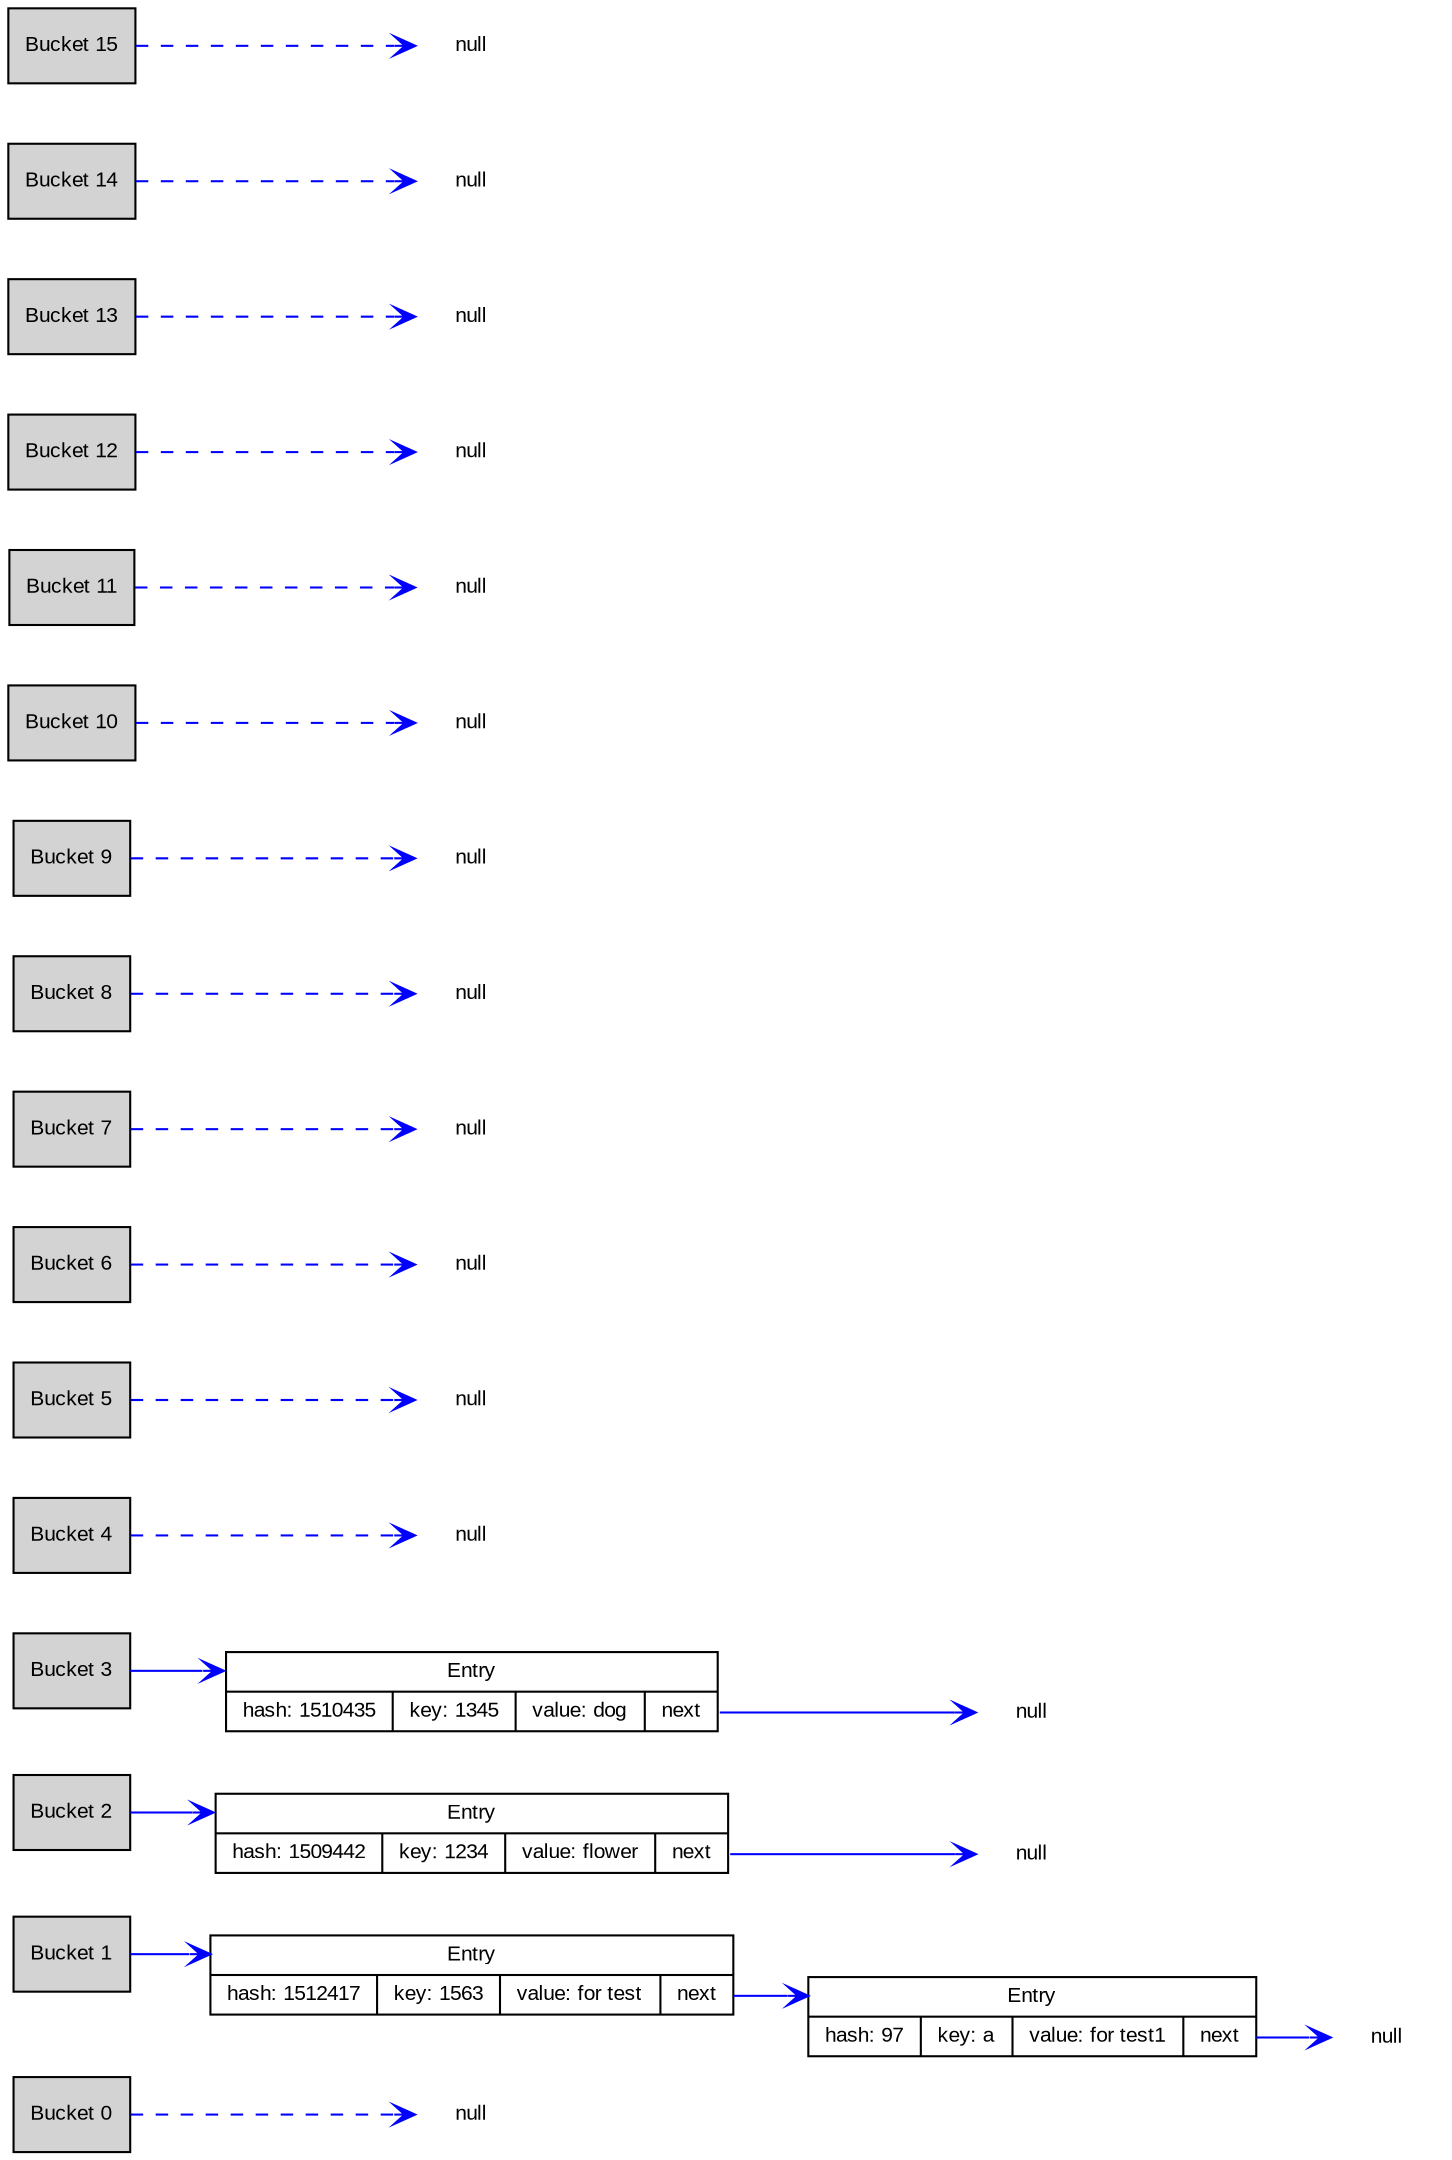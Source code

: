 digraph HashMap {
  node [shape=record, fontname="Arial", fontsize=10];
  rankdir=LR;
  nodesep=0.4;
  ranksep=0.5;
  edge [color=blue, arrowhead=vee];

  bucket0 [label="Bucket 0", shape=box, style=filled, fillcolor=lightgray];
  bucket1 [label="Bucket 1", shape=box, style=filled, fillcolor=lightgray];
  bucket2 [label="Bucket 2", shape=box, style=filled, fillcolor=lightgray];
  bucket3 [label="Bucket 3", shape=box, style=filled, fillcolor=lightgray];
  bucket4 [label="Bucket 4", shape=box, style=filled, fillcolor=lightgray];
  bucket5 [label="Bucket 5", shape=box, style=filled, fillcolor=lightgray];
  bucket6 [label="Bucket 6", shape=box, style=filled, fillcolor=lightgray];
  bucket7 [label="Bucket 7", shape=box, style=filled, fillcolor=lightgray];
  bucket8 [label="Bucket 8", shape=box, style=filled, fillcolor=lightgray];
  bucket9 [label="Bucket 9", shape=box, style=filled, fillcolor=lightgray];
  bucket10 [label="Bucket 10", shape=box, style=filled, fillcolor=lightgray];
  bucket11 [label="Bucket 11", shape=box, style=filled, fillcolor=lightgray];
  bucket12 [label="Bucket 12", shape=box, style=filled, fillcolor=lightgray];
  bucket13 [label="Bucket 13", shape=box, style=filled, fillcolor=lightgray];
  bucket14 [label="Bucket 14", shape=box, style=filled, fillcolor=lightgray];
  bucket15 [label="Bucket 15", shape=box, style=filled, fillcolor=lightgray];
  null0 [label="null", shape=plaintext];
  bucket0 -> null0 [style=dashed];
  node_1_0 [label="<f0> Entry |{hash: 1512417 | key: 1563 | value: for test | <f1> next}"];
  bucket1 -> node_1_0:f0;
  node_1_0:f1 -> node_1_1:f0;
  node_1_1 [label="<f0> Entry |{hash: 97 | key: a | value: for test1 | <f1> next}"];
  null1 [label="null", shape=plaintext];
  node_1_1:f1 -> null1;
  node_2_0 [label="<f0> Entry |{hash: 1509442 | key: 1234 | value: flower | <f1> next}"];
  bucket2 -> node_2_0:f0;
  null2 [label="null", shape=plaintext];
  node_2_0:f1 -> null2;
  node_3_0 [label="<f0> Entry |{hash: 1510435 | key: 1345 | value: dog | <f1> next}"];
  bucket3 -> node_3_0:f0;
  null3 [label="null", shape=plaintext];
  node_3_0:f1 -> null3;
  null4 [label="null", shape=plaintext];
  bucket4 -> null4 [style=dashed];
  null5 [label="null", shape=plaintext];
  bucket5 -> null5 [style=dashed];
  null6 [label="null", shape=plaintext];
  bucket6 -> null6 [style=dashed];
  null7 [label="null", shape=plaintext];
  bucket7 -> null7 [style=dashed];
  null8 [label="null", shape=plaintext];
  bucket8 -> null8 [style=dashed];
  null9 [label="null", shape=plaintext];
  bucket9 -> null9 [style=dashed];
  null10 [label="null", shape=plaintext];
  bucket10 -> null10 [style=dashed];
  null11 [label="null", shape=plaintext];
  bucket11 -> null11 [style=dashed];
  null12 [label="null", shape=plaintext];
  bucket12 -> null12 [style=dashed];
  null13 [label="null", shape=plaintext];
  bucket13 -> null13 [style=dashed];
  null14 [label="null", shape=plaintext];
  bucket14 -> null14 [style=dashed];
  null15 [label="null", shape=plaintext];
  bucket15 -> null15 [style=dashed];

  { rank=same; bucket0; bucket1; bucket2; bucket3; bucket4; bucket5; bucket6; bucket7; bucket8; bucket9; bucket10; bucket11; bucket12; bucket13; bucket14; bucket15; }
}
